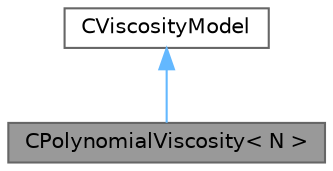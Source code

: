 digraph "CPolynomialViscosity&lt; N &gt;"
{
 // LATEX_PDF_SIZE
  bgcolor="transparent";
  edge [fontname=Helvetica,fontsize=10,labelfontname=Helvetica,labelfontsize=10];
  node [fontname=Helvetica,fontsize=10,shape=box,height=0.2,width=0.4];
  Node1 [id="Node000001",label="CPolynomialViscosity\< N \>",height=0.2,width=0.4,color="gray40", fillcolor="grey60", style="filled", fontcolor="black",tooltip="Defines laminar viscosity as a polynomial function of temperature."];
  Node2 -> Node1 [id="edge1_Node000001_Node000002",dir="back",color="steelblue1",style="solid",tooltip=" "];
  Node2 [id="Node000002",label="CViscosityModel",height=0.2,width=0.4,color="gray40", fillcolor="white", style="filled",URL="$classCViscosityModel.html",tooltip="Interface class for defining the laminar viscosity model."];
}
